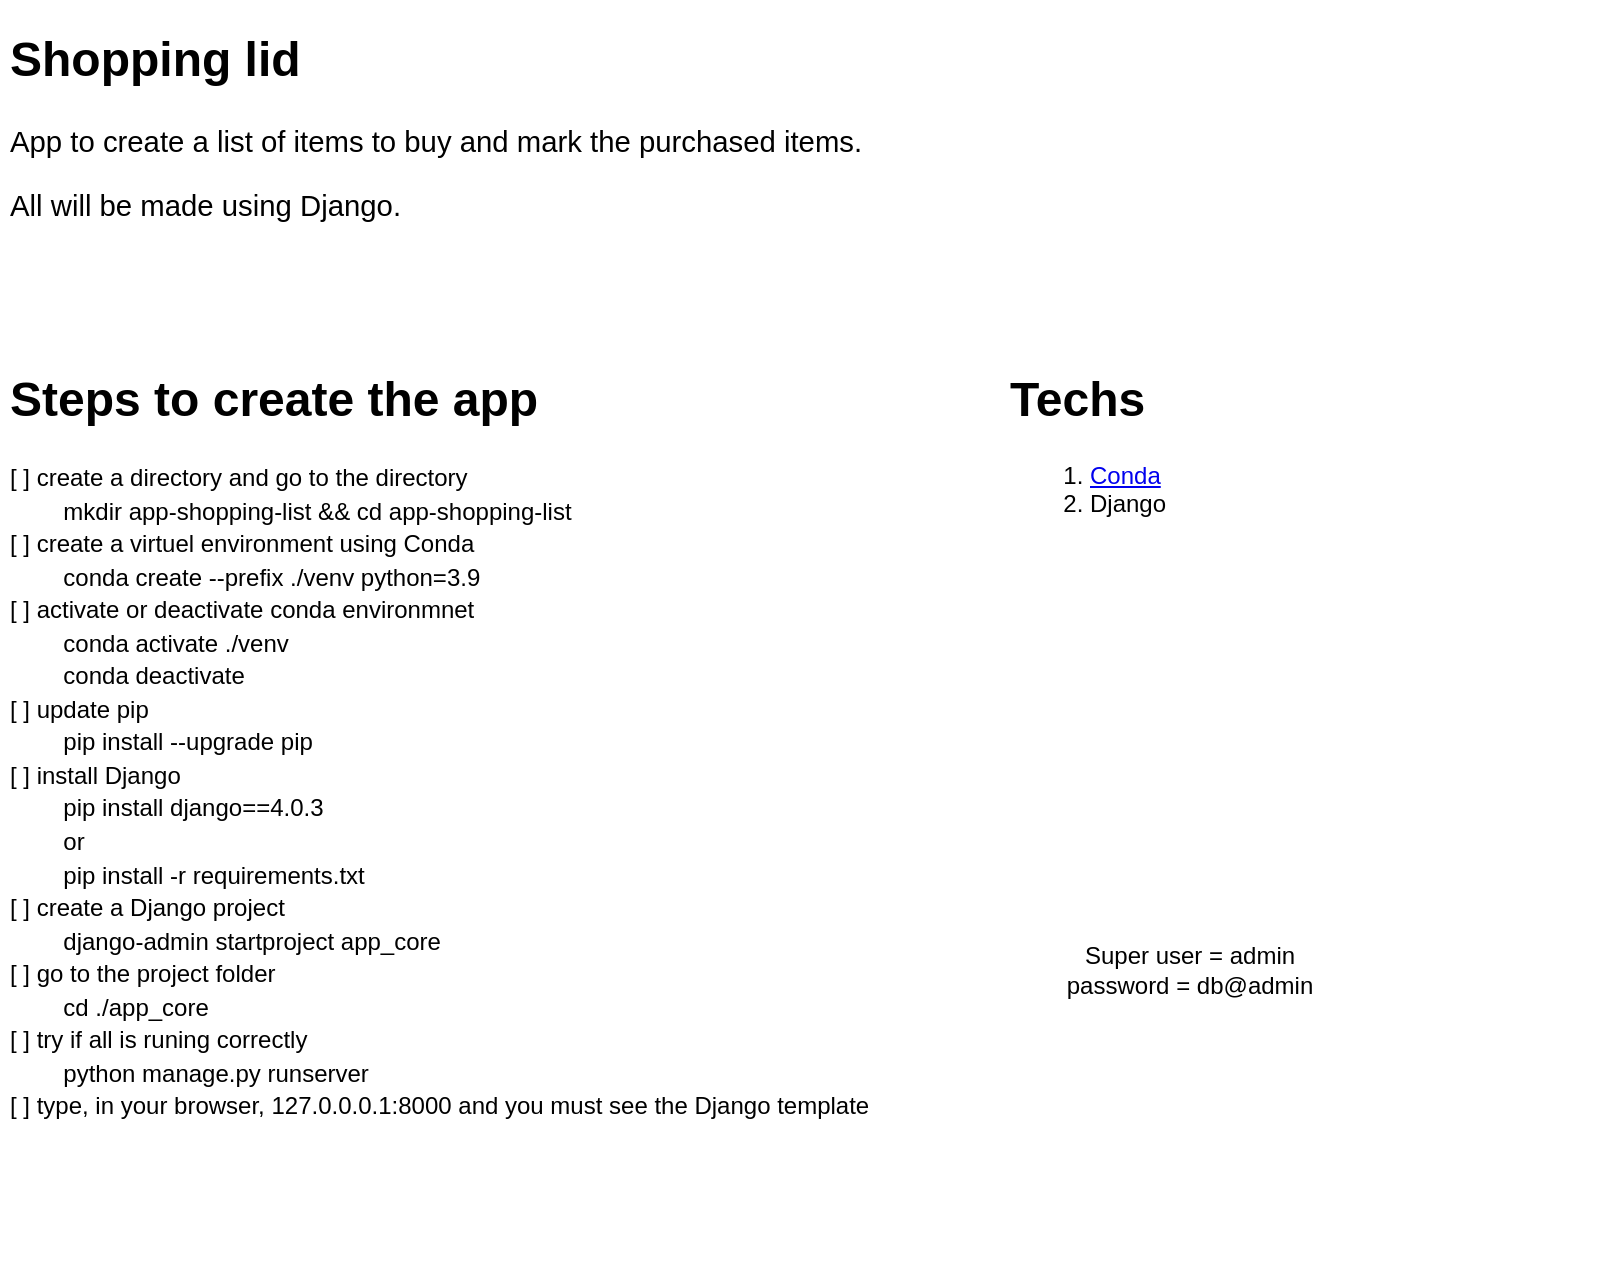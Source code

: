 <mxfile version="17.4.2" type="device"><diagram id="YBohE1ua389HBati8K-U" name="Page-1"><mxGraphModel dx="1902" dy="1027" grid="1" gridSize="10" guides="1" tooltips="1" connect="1" arrows="1" fold="1" page="1" pageScale="1" pageWidth="827" pageHeight="1169" math="0" shadow="0"><root><mxCell id="0"/><mxCell id="1" parent="0"/><mxCell id="7hV9Q1x9R4e-cJ-K2Oxq-2" value="&lt;h1&gt;Shopping lid&lt;/h1&gt;&lt;p dir=&quot;ltr&quot; style=&quot;line-height: 1.38 ; margin-top: 0pt ; margin-bottom: 0pt&quot;&gt;&lt;span style=&quot;font-size: 11pt ; font-family: &amp;#34;arial&amp;#34; ; color: rgb(0 , 0 , 0) ; background-color: transparent ; font-weight: 400 ; font-style: normal ; font-variant: normal ; text-decoration: none ; vertical-align: baseline&quot;&gt;App to create a list of items to buy and mark the purchased items.&lt;/span&gt;&lt;/p&gt;&lt;p&gt;&lt;span id=&quot;docs-internal-guid-da12e972-7fff-b46a-a793-4a673462a265&quot;&gt;&lt;/span&gt;&lt;/p&gt;&lt;p dir=&quot;ltr&quot; style=&quot;line-height: 1.38 ; margin-top: 0pt ; margin-bottom: 0pt&quot;&gt;&lt;span style=&quot;font-size: 11pt ; font-family: &amp;#34;arial&amp;#34; ; color: rgb(0 , 0 , 0) ; background-color: transparent ; font-weight: 400 ; font-style: normal ; font-variant: normal ; text-decoration: none ; vertical-align: baseline&quot;&gt;All will be made using Django.&lt;/span&gt;&lt;/p&gt;&lt;p dir=&quot;ltr&quot; style=&quot;line-height: 1.38 ; margin-top: 0pt ; margin-bottom: 0pt&quot;&gt;&lt;br&gt;&lt;/p&gt;" style="text;html=1;strokeColor=none;fillColor=none;spacing=5;spacingTop=-20;whiteSpace=wrap;overflow=hidden;rounded=0;" parent="1" vertex="1"><mxGeometry x="20" y="20" width="480" height="120" as="geometry"/></mxCell><mxCell id="7hV9Q1x9R4e-cJ-K2Oxq-4" value="&lt;h1&gt;Steps to create the app&lt;/h1&gt;&lt;p dir=&quot;ltr&quot; style=&quot;line-height: 1.38 ; margin-top: 0pt ; margin-bottom: 0pt&quot;&gt;[ ] create a directory and go to the directory&lt;/p&gt;&lt;p dir=&quot;ltr&quot; style=&quot;line-height: 1.38 ; margin-top: 0pt ; margin-bottom: 0pt&quot;&gt;&lt;span&gt;&#9;&lt;/span&gt;&lt;span style=&quot;white-space: pre&quot;&gt;&#9;&lt;/span&gt;mkdir app-shopping-list &amp;amp;&amp;amp; cd app-shopping-list&lt;br&gt;&lt;/p&gt;&lt;p dir=&quot;ltr&quot; style=&quot;line-height: 1.38 ; margin-top: 0pt ; margin-bottom: 0pt&quot;&gt;[ ] create a virtuel environment using Conda&lt;/p&gt;&lt;p dir=&quot;ltr&quot; style=&quot;line-height: 1.38 ; margin-top: 0pt ; margin-bottom: 0pt&quot;&gt;&lt;span&gt;&#9;&lt;/span&gt;&lt;span style=&quot;white-space: pre&quot;&gt;&#9;&lt;/span&gt;conda create --prefix ./venv python=3.9&lt;br&gt;&lt;/p&gt;&lt;p dir=&quot;ltr&quot; style=&quot;line-height: 1.38 ; margin-top: 0pt ; margin-bottom: 0pt&quot;&gt;[ ] activate or deactivate conda environmnet&lt;/p&gt;&lt;p dir=&quot;ltr&quot; style=&quot;line-height: 1.38 ; margin-top: 0pt ; margin-bottom: 0pt&quot;&gt;&lt;span&gt;&#9;&lt;/span&gt;&lt;span style=&quot;white-space: pre&quot;&gt;&#9;&lt;/span&gt;conda activate ./venv&lt;/p&gt;&lt;p dir=&quot;ltr&quot; style=&quot;line-height: 1.38 ; margin-top: 0pt ; margin-bottom: 0pt&quot;&gt;&lt;span&gt;&#9;&lt;/span&gt;&lt;span style=&quot;white-space: pre&quot;&gt;&#9;&lt;/span&gt;conda deactivate&amp;nbsp;&lt;/p&gt;&lt;p dir=&quot;ltr&quot; style=&quot;line-height: 1.38 ; margin-top: 0pt ; margin-bottom: 0pt&quot;&gt;[ ] update pip&lt;/p&gt;&lt;p dir=&quot;ltr&quot; style=&quot;line-height: 1.38 ; margin-top: 0pt ; margin-bottom: 0pt&quot;&gt;&lt;span&gt;&#9;&lt;/span&gt;&lt;span style=&quot;white-space: pre&quot;&gt;&#9;&lt;/span&gt;pip install --upgrade pip&lt;br&gt;&lt;/p&gt;&lt;p dir=&quot;ltr&quot; style=&quot;line-height: 1.38 ; margin-top: 0pt ; margin-bottom: 0pt&quot;&gt;[ ] install Django&lt;/p&gt;&lt;p dir=&quot;ltr&quot; style=&quot;line-height: 1.38 ; margin-top: 0pt ; margin-bottom: 0pt&quot;&gt;&lt;span style=&quot;white-space: pre&quot;&gt;&#9;&lt;/span&gt;pip install django==4.0.3&lt;br&gt;&lt;/p&gt;&lt;p dir=&quot;ltr&quot; style=&quot;line-height: 1.38 ; margin-top: 0pt ; margin-bottom: 0pt&quot;&gt;&lt;span style=&quot;white-space: pre&quot;&gt;&#9;&lt;/span&gt;or&lt;br&gt;&lt;span style=&quot;white-space: pre&quot;&gt;&#9;&lt;/span&gt;pip install -r requirements.txt&lt;br&gt;&lt;/p&gt;&lt;p dir=&quot;ltr&quot; style=&quot;line-height: 1.38 ; margin-top: 0pt ; margin-bottom: 0pt&quot;&gt;[ ] create a Django project&lt;/p&gt;&lt;p dir=&quot;ltr&quot; style=&quot;line-height: 1.38 ; margin-top: 0pt ; margin-bottom: 0pt&quot;&gt;&lt;span style=&quot;white-space: pre&quot;&gt;&#9;&lt;/span&gt;django-admin startproject app_core&lt;br&gt;&lt;/p&gt;&lt;p dir=&quot;ltr&quot; style=&quot;line-height: 1.38 ; margin-top: 0pt ; margin-bottom: 0pt&quot;&gt;[ ] go to the project folder&lt;/p&gt;&lt;p dir=&quot;ltr&quot; style=&quot;line-height: 1.38 ; margin-top: 0pt ; margin-bottom: 0pt&quot;&gt;&lt;span style=&quot;white-space: pre&quot;&gt;&#9;&lt;/span&gt;cd ./app_core&lt;br&gt;&lt;/p&gt;&lt;p dir=&quot;ltr&quot; style=&quot;line-height: 1.38 ; margin-top: 0pt ; margin-bottom: 0pt&quot;&gt;[ ] try if all is runing correctly&lt;/p&gt;&lt;p dir=&quot;ltr&quot; style=&quot;line-height: 1.38 ; margin-top: 0pt ; margin-bottom: 0pt&quot;&gt;&lt;span style=&quot;white-space: pre&quot;&gt;&#9;&lt;/span&gt;python manage.py runserver&lt;br&gt;&lt;/p&gt;&lt;p dir=&quot;ltr&quot; style=&quot;line-height: 1.38 ; margin-top: 0pt ; margin-bottom: 0pt&quot;&gt;[ ] type, in your browser, 127.0.0.0.1:8000 and you must see the Django template&lt;/p&gt;&lt;p dir=&quot;ltr&quot; style=&quot;line-height: 1.38 ; margin-top: 0pt ; margin-bottom: 0pt&quot;&gt;&lt;br&gt;&lt;/p&gt;" style="text;html=1;strokeColor=none;fillColor=none;spacing=5;spacingTop=-20;whiteSpace=wrap;overflow=hidden;rounded=0;" parent="1" vertex="1"><mxGeometry x="20" y="190" width="480" height="460" as="geometry"/></mxCell><mxCell id="7hV9Q1x9R4e-cJ-K2Oxq-5" value="&lt;h1&gt;Techs&lt;/h1&gt;&lt;p dir=&quot;ltr&quot; style=&quot;line-height: 1.38 ; margin-top: 0pt ; margin-bottom: 0pt&quot;&gt;&lt;/p&gt;&lt;ol&gt;&lt;li&gt;&lt;a href=&quot;www.conda.io&quot;&gt;Conda&lt;/a&gt;&lt;/li&gt;&lt;li&gt;Django&lt;/li&gt;&lt;/ol&gt;&lt;p&gt;&lt;/p&gt;" style="text;html=1;strokeColor=none;fillColor=none;spacing=5;spacingTop=-20;whiteSpace=wrap;overflow=hidden;rounded=0;" parent="1" vertex="1"><mxGeometry x="520" y="190" width="300" height="120" as="geometry"/></mxCell><mxCell id="o5o0r5YNcllS7OaKeFgt-1" value="Super user = admin&lt;br&gt;password = db@admin" style="text;html=1;strokeColor=none;fillColor=none;align=center;verticalAlign=middle;whiteSpace=wrap;rounded=0;" parent="1" vertex="1"><mxGeometry x="530" y="480" width="170" height="30" as="geometry"/></mxCell></root></mxGraphModel></diagram></mxfile>